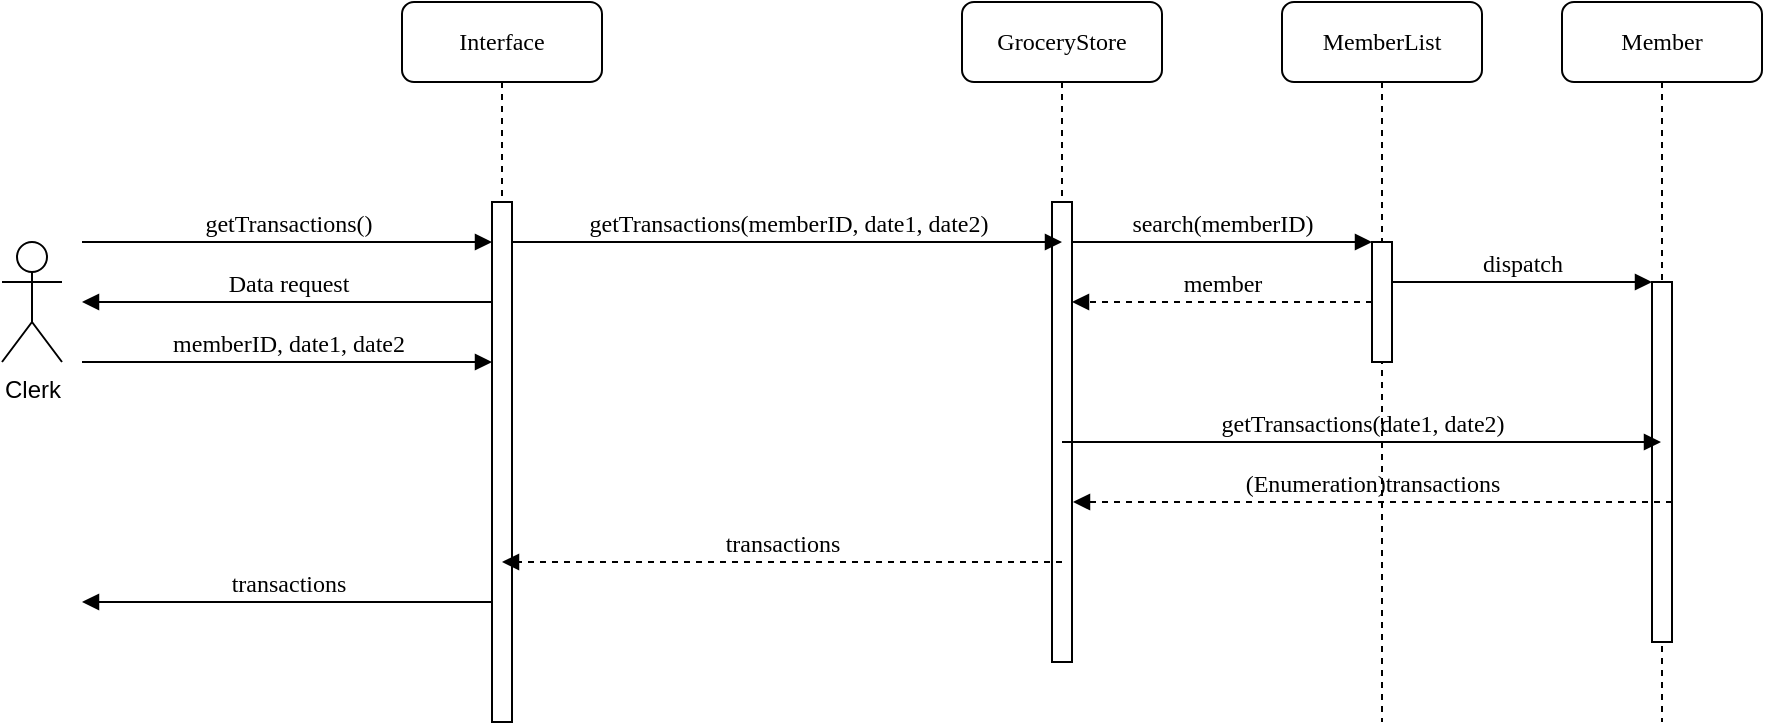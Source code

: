 <mxfile version="15.5.2" type="device"><diagram name="Page-1" id="13e1069c-82ec-6db2-03f1-153e76fe0fe0"><mxGraphModel dx="1554" dy="898" grid="1" gridSize="10" guides="1" tooltips="1" connect="1" arrows="1" fold="1" page="1" pageScale="1" pageWidth="1100" pageHeight="850" background="none" math="0" shadow="0"><root><mxCell id="0"/><mxCell id="1" parent="0"/><mxCell id="7baba1c4bc27f4b0-2" value="GroceryStore" style="shape=umlLifeline;perimeter=lifelinePerimeter;whiteSpace=wrap;html=1;container=1;collapsible=0;recursiveResize=0;outlineConnect=0;rounded=1;shadow=0;comic=0;labelBackgroundColor=none;strokeWidth=1;fontFamily=Verdana;fontSize=12;align=center;" parent="1" vertex="1"><mxGeometry x="660" y="90" width="100" height="330" as="geometry"/></mxCell><mxCell id="7baba1c4bc27f4b0-10" value="" style="html=1;points=[];perimeter=orthogonalPerimeter;rounded=0;shadow=0;comic=0;labelBackgroundColor=none;strokeWidth=1;fontFamily=Verdana;fontSize=12;align=center;" parent="7baba1c4bc27f4b0-2" vertex="1"><mxGeometry x="45" y="100" width="10" height="230" as="geometry"/></mxCell><mxCell id="7baba1c4bc27f4b0-3" value="MemberList" style="shape=umlLifeline;perimeter=lifelinePerimeter;whiteSpace=wrap;html=1;container=1;collapsible=0;recursiveResize=0;outlineConnect=0;rounded=1;shadow=0;comic=0;labelBackgroundColor=none;strokeWidth=1;fontFamily=Verdana;fontSize=12;align=center;" parent="1" vertex="1"><mxGeometry x="820" y="90" width="100" height="360" as="geometry"/></mxCell><mxCell id="7baba1c4bc27f4b0-13" value="" style="html=1;points=[];perimeter=orthogonalPerimeter;rounded=0;shadow=0;comic=0;labelBackgroundColor=none;strokeWidth=1;fontFamily=Verdana;fontSize=12;align=center;" parent="7baba1c4bc27f4b0-3" vertex="1"><mxGeometry x="45" y="120" width="10" height="60" as="geometry"/></mxCell><mxCell id="rykBljOAeYAlnju9x1NF-2" value="member" style="html=1;verticalAlign=bottom;endArrow=block;entryX=0;entryY=0;labelBackgroundColor=none;fontFamily=Verdana;fontSize=12;edgeStyle=elbowEdgeStyle;elbow=vertical;dashed=1;" edge="1" parent="7baba1c4bc27f4b0-3"><mxGeometry relative="1" as="geometry"><mxPoint x="45" y="150.0" as="sourcePoint"/><mxPoint x="-105" y="150" as="targetPoint"/></mxGeometry></mxCell><mxCell id="7baba1c4bc27f4b0-4" value="Member" style="shape=umlLifeline;perimeter=lifelinePerimeter;whiteSpace=wrap;html=1;container=1;collapsible=0;recursiveResize=0;outlineConnect=0;rounded=1;shadow=0;comic=0;labelBackgroundColor=none;strokeWidth=1;fontFamily=Verdana;fontSize=12;align=center;" parent="1" vertex="1"><mxGeometry x="960" y="90" width="100" height="360" as="geometry"/></mxCell><mxCell id="7baba1c4bc27f4b0-8" value="Interface" style="shape=umlLifeline;perimeter=lifelinePerimeter;whiteSpace=wrap;html=1;container=1;collapsible=0;recursiveResize=0;outlineConnect=0;rounded=1;shadow=0;comic=0;labelBackgroundColor=none;strokeWidth=1;fontFamily=Verdana;fontSize=12;align=center;" parent="1" vertex="1"><mxGeometry x="380" y="90" width="100" height="360" as="geometry"/></mxCell><mxCell id="7baba1c4bc27f4b0-9" value="" style="html=1;points=[];perimeter=orthogonalPerimeter;rounded=0;shadow=0;comic=0;labelBackgroundColor=none;strokeWidth=1;fontFamily=Verdana;fontSize=12;align=center;" parent="7baba1c4bc27f4b0-8" vertex="1"><mxGeometry x="45" y="100" width="10" height="260" as="geometry"/></mxCell><mxCell id="7baba1c4bc27f4b0-16" value="" style="html=1;points=[];perimeter=orthogonalPerimeter;rounded=0;shadow=0;comic=0;labelBackgroundColor=none;strokeWidth=1;fontFamily=Verdana;fontSize=12;align=center;" parent="1" vertex="1"><mxGeometry x="1005" y="230" width="10" height="180" as="geometry"/></mxCell><mxCell id="7baba1c4bc27f4b0-17" value="dispatch" style="html=1;verticalAlign=bottom;endArrow=block;labelBackgroundColor=none;fontFamily=Verdana;fontSize=12;edgeStyle=elbowEdgeStyle;elbow=vertical;" parent="1" source="7baba1c4bc27f4b0-13" target="7baba1c4bc27f4b0-16" edge="1"><mxGeometry relative="1" as="geometry"><mxPoint x="930" y="230" as="sourcePoint"/><Array as="points"><mxPoint x="880" y="230"/></Array></mxGeometry></mxCell><mxCell id="7baba1c4bc27f4b0-11" value="getTransactions(memberID, date1, date2)" style="html=1;verticalAlign=bottom;endArrow=block;labelBackgroundColor=none;fontFamily=Verdana;fontSize=12;edgeStyle=elbowEdgeStyle;elbow=vertical;" parent="1" source="7baba1c4bc27f4b0-9" edge="1"><mxGeometry relative="1" as="geometry"><mxPoint x="500" y="200" as="sourcePoint"/><mxPoint x="710" y="210" as="targetPoint"/><Array as="points"><mxPoint x="600" y="210"/><mxPoint x="590" y="200"/></Array></mxGeometry></mxCell><mxCell id="7baba1c4bc27f4b0-14" value="search(memberID)" style="html=1;verticalAlign=bottom;endArrow=block;entryX=0;entryY=0;labelBackgroundColor=none;fontFamily=Verdana;fontSize=12;edgeStyle=elbowEdgeStyle;elbow=vertical;" parent="1" source="7baba1c4bc27f4b0-10" target="7baba1c4bc27f4b0-13" edge="1"><mxGeometry relative="1" as="geometry"><mxPoint x="790" y="210" as="sourcePoint"/></mxGeometry></mxCell><mxCell id="rykBljOAeYAlnju9x1NF-4" value="getTransactions(date1, date2)" style="html=1;verticalAlign=bottom;endArrow=block;labelBackgroundColor=none;fontFamily=Verdana;fontSize=12;edgeStyle=elbowEdgeStyle;elbow=vertical;" edge="1" parent="1" target="7baba1c4bc27f4b0-4"><mxGeometry relative="1" as="geometry"><mxPoint x="710" y="310" as="sourcePoint"/><mxPoint x="870" y="310" as="targetPoint"/></mxGeometry></mxCell><mxCell id="rykBljOAeYAlnju9x1NF-5" value="(Enumeration)transactions" style="html=1;verticalAlign=bottom;endArrow=block;labelBackgroundColor=none;fontFamily=Verdana;fontSize=12;edgeStyle=elbowEdgeStyle;elbow=vertical;dashed=1;" edge="1" parent="1"><mxGeometry x="0.002" relative="1" as="geometry"><mxPoint x="1015" y="340" as="sourcePoint"/><mxPoint x="715.5" y="340" as="targetPoint"/><mxPoint as="offset"/></mxGeometry></mxCell><mxCell id="rykBljOAeYAlnju9x1NF-6" value="transactions" style="html=1;verticalAlign=bottom;endArrow=block;labelBackgroundColor=none;fontFamily=Verdana;fontSize=12;edgeStyle=elbowEdgeStyle;elbow=vertical;dashed=1;" edge="1" parent="1"><mxGeometry x="0.002" relative="1" as="geometry"><mxPoint x="710" y="370" as="sourcePoint"/><mxPoint x="430" y="370" as="targetPoint"/><mxPoint as="offset"/></mxGeometry></mxCell><mxCell id="rykBljOAeYAlnju9x1NF-7" value="Clerk" style="shape=umlActor;verticalLabelPosition=bottom;verticalAlign=top;html=1;outlineConnect=0;" vertex="1" parent="1"><mxGeometry x="180" y="210" width="30" height="60" as="geometry"/></mxCell><mxCell id="rykBljOAeYAlnju9x1NF-9" value="getTransactions()" style="html=1;verticalAlign=bottom;endArrow=block;labelBackgroundColor=none;fontFamily=Verdana;fontSize=12;edgeStyle=elbowEdgeStyle;elbow=vertical;" edge="1" parent="1"><mxGeometry relative="1" as="geometry"><mxPoint x="220" y="210" as="sourcePoint"/><mxPoint x="425" y="210" as="targetPoint"/><Array as="points"><mxPoint x="315" y="210"/><mxPoint x="305" y="200"/></Array></mxGeometry></mxCell><mxCell id="rykBljOAeYAlnju9x1NF-10" value="Data request" style="html=1;verticalAlign=bottom;endArrow=block;labelBackgroundColor=none;fontFamily=Verdana;fontSize=12;edgeStyle=elbowEdgeStyle;elbow=vertical;" edge="1" parent="1"><mxGeometry relative="1" as="geometry"><mxPoint x="425" y="240" as="sourcePoint"/><mxPoint x="220" y="240" as="targetPoint"/><Array as="points"><mxPoint x="305" y="240"/><mxPoint x="315" y="250"/></Array></mxGeometry></mxCell><mxCell id="rykBljOAeYAlnju9x1NF-11" value="memberID, date1, date2" style="html=1;verticalAlign=bottom;endArrow=block;labelBackgroundColor=none;fontFamily=Verdana;fontSize=12;edgeStyle=elbowEdgeStyle;elbow=horizontal;" edge="1" parent="1"><mxGeometry relative="1" as="geometry"><mxPoint x="220" y="270" as="sourcePoint"/><mxPoint x="425" y="270" as="targetPoint"/><Array as="points"><mxPoint x="315" y="270"/><mxPoint x="305" y="260"/></Array></mxGeometry></mxCell><mxCell id="rykBljOAeYAlnju9x1NF-12" value="transactions" style="html=1;verticalAlign=bottom;endArrow=block;labelBackgroundColor=none;fontFamily=Verdana;fontSize=12;edgeStyle=elbowEdgeStyle;elbow=vertical;" edge="1" parent="1"><mxGeometry relative="1" as="geometry"><mxPoint x="425" y="390" as="sourcePoint"/><mxPoint x="220" y="390" as="targetPoint"/><Array as="points"><mxPoint x="305" y="390"/><mxPoint x="315" y="400"/></Array></mxGeometry></mxCell></root></mxGraphModel></diagram></mxfile>